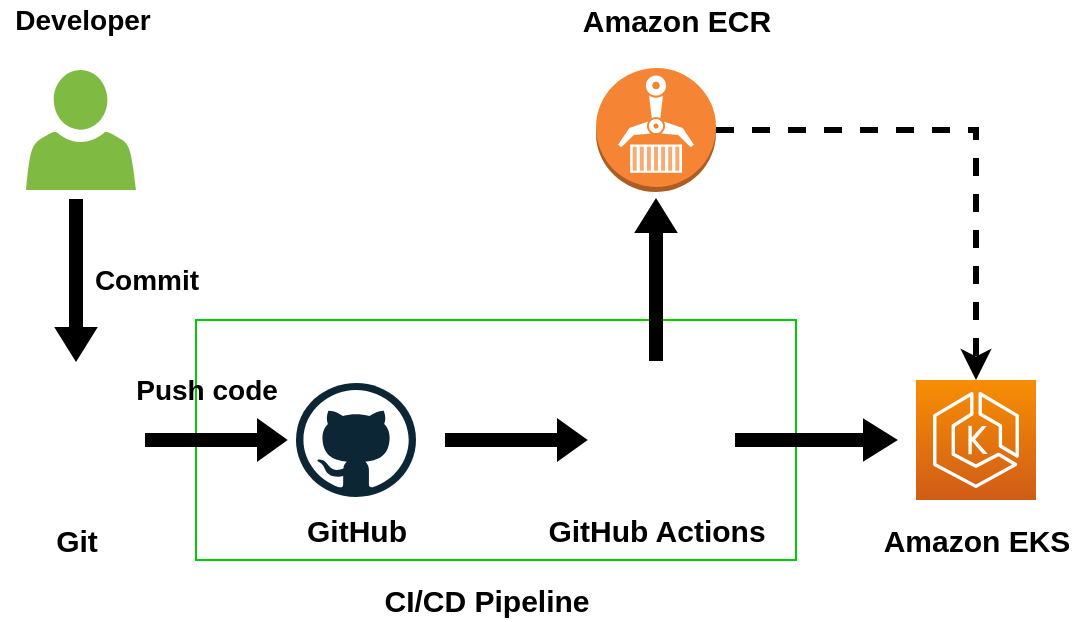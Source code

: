 <mxfile version="15.5.0" type="device"><diagram id="mTnXIeLMP0Cxoe6oo86W" name="Page-1"><mxGraphModel dx="1038" dy="579" grid="1" gridSize="10" guides="1" tooltips="1" connect="1" arrows="1" fold="1" page="1" pageScale="1" pageWidth="850" pageHeight="1100" math="0" shadow="0"><root><mxCell id="0"/><mxCell id="1" parent="0"/><mxCell id="LMqPCMG6tBWJE3K4Ap-N-1" value="" style="shape=image;html=1;verticalAlign=top;verticalLabelPosition=bottom;labelBackgroundColor=#ffffff;imageAspect=0;aspect=fixed;image=https://cdn3.iconfinder.com/data/icons/social-media-2169/24/social_media_social_media_logo_git-128.png" parent="1" vertex="1"><mxGeometry x="171" y="330" width="60" height="60" as="geometry"/></mxCell><mxCell id="LMqPCMG6tBWJE3K4Ap-N-2" value="" style="sketch=0;pointerEvents=1;shadow=0;dashed=0;html=1;strokeColor=none;labelPosition=center;verticalLabelPosition=bottom;verticalAlign=top;outlineConnect=0;align=center;shape=mxgraph.office.users.user;fillColor=#7FBA42;" parent="1" vertex="1"><mxGeometry x="176" y="175" width="55" height="60" as="geometry"/></mxCell><mxCell id="LMqPCMG6tBWJE3K4Ap-N-3" value="" style="rounded=0;whiteSpace=wrap;html=1;fillColor=none;strokeColor=#00CC00;" parent="1" vertex="1"><mxGeometry x="261" y="300" width="300" height="120" as="geometry"/></mxCell><mxCell id="LMqPCMG6tBWJE3K4Ap-N-6" value="" style="shape=singleArrow;direction=south;whiteSpace=wrap;html=1;fillColor=#000000;metaEdit=0;" parent="1" vertex="1"><mxGeometry x="191" y="240" width="20" height="80" as="geometry"/></mxCell><mxCell id="LMqPCMG6tBWJE3K4Ap-N-7" value="" style="dashed=0;outlineConnect=0;html=1;align=center;labelPosition=center;verticalLabelPosition=bottom;verticalAlign=top;shape=mxgraph.weblogos.github;fillColor=none;" parent="1" vertex="1"><mxGeometry x="311" y="331.56" width="60" height="56.88" as="geometry"/></mxCell><mxCell id="LMqPCMG6tBWJE3K4Ap-N-8" value="&lt;b style=&quot;font-size: 14px&quot;&gt;Push code&lt;/b&gt;" style="text;html=1;resizable=0;autosize=1;align=center;verticalAlign=middle;points=[];fillColor=none;strokeColor=none;rounded=0;" parent="1" vertex="1"><mxGeometry x="221" y="325.01" width="90" height="20" as="geometry"/></mxCell><mxCell id="LMqPCMG6tBWJE3K4Ap-N-9" value="&lt;b&gt;Commit&lt;/b&gt;" style="text;html=1;resizable=0;autosize=1;align=center;verticalAlign=middle;points=[];fillColor=none;strokeColor=none;rounded=0;fontSize=14;" parent="1" vertex="1"><mxGeometry x="201" y="270" width="70" height="20" as="geometry"/></mxCell><mxCell id="LMqPCMG6tBWJE3K4Ap-N-10" value="" style="shape=image;html=1;verticalAlign=top;verticalLabelPosition=bottom;labelBackgroundColor=#ffffff;imageAspect=0;aspect=fixed;image=https://cdn3.iconfinder.com/data/icons/ink-social-media/35/git-128.png;fontSize=14;fillColor=none;" parent="1" vertex="1"><mxGeometry x="461" y="330" width="60" height="60" as="geometry"/></mxCell><mxCell id="LMqPCMG6tBWJE3K4Ap-N-12" value="" style="shape=singleArrow;direction=south;whiteSpace=wrap;html=1;fillColor=#000000;rotation=-90;" parent="1" vertex="1"><mxGeometry x="261" y="325.01" width="20" height="70" as="geometry"/></mxCell><mxCell id="LMqPCMG6tBWJE3K4Ap-N-17" value="" style="shape=singleArrow;direction=south;whiteSpace=wrap;html=1;fillColor=#000000;rotation=-90;" parent="1" vertex="1"><mxGeometry x="411" y="325" width="20" height="70" as="geometry"/></mxCell><mxCell id="LMqPCMG6tBWJE3K4Ap-N-20" value="" style="shape=singleArrow;direction=south;whiteSpace=wrap;html=1;fillColor=#000000;rotation=-180;" parent="1" vertex="1"><mxGeometry x="481" y="240" width="20" height="80" as="geometry"/></mxCell><mxCell id="LMqPCMG6tBWJE3K4Ap-N-27" value="" style="edgeStyle=orthogonalEdgeStyle;rounded=0;orthogonalLoop=1;jettySize=auto;html=1;fontSize=14;fontColor=#000000;strokeWidth=3;dashed=1;" parent="1" source="LMqPCMG6tBWJE3K4Ap-N-21" target="LMqPCMG6tBWJE3K4Ap-N-25" edge="1"><mxGeometry relative="1" as="geometry"/></mxCell><mxCell id="LMqPCMG6tBWJE3K4Ap-N-21" value="" style="outlineConnect=0;dashed=0;verticalLabelPosition=bottom;verticalAlign=top;align=center;html=1;shape=mxgraph.aws3.ecr;fillColor=#F58534;gradientColor=none;fontSize=14;fontColor=#000000;" parent="1" vertex="1"><mxGeometry x="461" y="174" width="60" height="62" as="geometry"/></mxCell><mxCell id="LMqPCMG6tBWJE3K4Ap-N-25" value="" style="sketch=0;points=[[0,0,0],[0.25,0,0],[0.5,0,0],[0.75,0,0],[1,0,0],[0,1,0],[0.25,1,0],[0.5,1,0],[0.75,1,0],[1,1,0],[0,0.25,0],[0,0.5,0],[0,0.75,0],[1,0.25,0],[1,0.5,0],[1,0.75,0]];outlineConnect=0;fontColor=#232F3E;gradientColor=#F78E04;gradientDirection=north;fillColor=#D05C17;strokeColor=#ffffff;verticalLabelPosition=bottom;verticalAlign=top;align=center;html=1;fontSize=12;fontStyle=0;aspect=fixed;shape=mxgraph.aws4.resourceIcon;resIcon=mxgraph.aws4.eks;strokeWidth=1;" parent="1" vertex="1"><mxGeometry x="621" y="330.01" width="60" height="60" as="geometry"/></mxCell><mxCell id="LMqPCMG6tBWJE3K4Ap-N-33" value="&lt;b&gt;&lt;font style=&quot;font-size: 15px&quot;&gt;CI/CD Pipeline&lt;/font&gt;&lt;/b&gt;" style="text;html=1;resizable=0;autosize=1;align=center;verticalAlign=middle;points=[];fillColor=none;strokeColor=none;rounded=0;fontSize=14;" parent="1" vertex="1"><mxGeometry x="346" y="430" width="120" height="20" as="geometry"/></mxCell><mxCell id="LMqPCMG6tBWJE3K4Ap-N-34" value="" style="shape=singleArrow;direction=south;whiteSpace=wrap;html=1;fillColor=#000000;rotation=-90;" parent="1" vertex="1"><mxGeometry x="561" y="320.01" width="20" height="80" as="geometry"/></mxCell><mxCell id="LMqPCMG6tBWJE3K4Ap-N-35" value="&lt;b&gt;&lt;font style=&quot;font-size: 15px&quot;&gt;Git&lt;/font&gt;&lt;/b&gt;" style="text;html=1;resizable=0;autosize=1;align=center;verticalAlign=middle;points=[];fillColor=none;strokeColor=none;rounded=0;fontSize=14;" parent="1" vertex="1"><mxGeometry x="181" y="400" width="40" height="20" as="geometry"/></mxCell><mxCell id="LMqPCMG6tBWJE3K4Ap-N-36" value="&lt;b&gt;&lt;font style=&quot;font-size: 15px&quot;&gt;GitHub&lt;/font&gt;&lt;/b&gt;" style="text;html=1;resizable=0;autosize=1;align=center;verticalAlign=middle;points=[];fillColor=none;strokeColor=none;rounded=0;fontSize=14;" parent="1" vertex="1"><mxGeometry x="306" y="395.01" width="70" height="20" as="geometry"/></mxCell><mxCell id="LMqPCMG6tBWJE3K4Ap-N-37" value="&lt;b&gt;&lt;font style=&quot;font-size: 15px&quot;&gt;GitHub Actions&lt;/font&gt;&lt;/b&gt;" style="text;html=1;resizable=0;autosize=1;align=center;verticalAlign=middle;points=[];fillColor=none;strokeColor=none;rounded=0;fontSize=14;" parent="1" vertex="1"><mxGeometry x="431" y="395" width="120" height="20" as="geometry"/></mxCell><mxCell id="LMqPCMG6tBWJE3K4Ap-N-38" value="&lt;b&gt;&lt;font style=&quot;font-size: 15px&quot;&gt;Amazon ECR&lt;/font&gt;&lt;/b&gt;" style="text;html=1;resizable=0;autosize=1;align=center;verticalAlign=middle;points=[];fillColor=none;strokeColor=none;rounded=0;fontSize=14;" parent="1" vertex="1"><mxGeometry x="446" y="140" width="110" height="20" as="geometry"/></mxCell><mxCell id="LMqPCMG6tBWJE3K4Ap-N-39" value="&lt;b&gt;&lt;font style=&quot;font-size: 15px&quot;&gt;Amazon EKS&lt;/font&gt;&lt;/b&gt;" style="text;html=1;resizable=0;autosize=1;align=center;verticalAlign=middle;points=[];fillColor=none;strokeColor=none;rounded=0;fontSize=14;" parent="1" vertex="1"><mxGeometry x="596" y="400.01" width="110" height="20" as="geometry"/></mxCell><mxCell id="LMqPCMG6tBWJE3K4Ap-N-42" value="&lt;b&gt;Developer&lt;/b&gt;" style="text;html=1;resizable=0;autosize=1;align=center;verticalAlign=middle;points=[];fillColor=none;strokeColor=none;rounded=0;fontSize=14;" parent="1" vertex="1"><mxGeometry x="163.5" y="140" width="80" height="20" as="geometry"/></mxCell></root></mxGraphModel></diagram></mxfile>